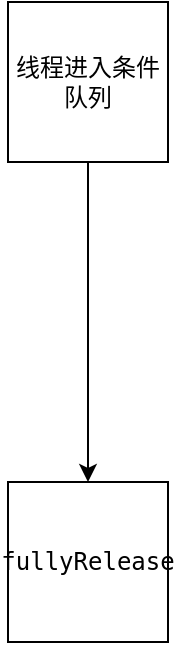 <mxfile version="22.1.0" type="github">
  <diagram name="第 1 页" id="Zw--KjR_lLqDmIyoBcCK">
    <mxGraphModel dx="823" dy="543" grid="1" gridSize="10" guides="1" tooltips="1" connect="1" arrows="1" fold="1" page="1" pageScale="1" pageWidth="827" pageHeight="1169" math="0" shadow="0">
      <root>
        <mxCell id="0" />
        <mxCell id="1" parent="0" />
        <mxCell id="rbmnByKA2b7uLXRPWCh0-4" style="edgeStyle=orthogonalEdgeStyle;rounded=0;orthogonalLoop=1;jettySize=auto;html=1;exitX=0.5;exitY=1;exitDx=0;exitDy=0;entryX=0.5;entryY=0;entryDx=0;entryDy=0;" edge="1" parent="1" source="rbmnByKA2b7uLXRPWCh0-1" target="rbmnByKA2b7uLXRPWCh0-2">
          <mxGeometry relative="1" as="geometry" />
        </mxCell>
        <mxCell id="rbmnByKA2b7uLXRPWCh0-1" value="线程进入条件队列&lt;br&gt;" style="whiteSpace=wrap;html=1;aspect=fixed;" vertex="1" parent="1">
          <mxGeometry x="374" y="90" width="80" height="80" as="geometry" />
        </mxCell>
        <mxCell id="rbmnByKA2b7uLXRPWCh0-2" value="&lt;div data-docx-has-block-data=&quot;false&quot; data-page-id=&quot;JWIHdLKR7os5VGxqLkpcncQonbc&quot;&gt;&lt;div class=&quot;old-record-id-doxcnqOImzUzMqzDm0bQGp4zcqm&quot;&gt;&lt;code&gt;fullyRelease&lt;/code&gt;&lt;/div&gt;&lt;/div&gt;" style="whiteSpace=wrap;html=1;aspect=fixed;" vertex="1" parent="1">
          <mxGeometry x="374" y="330" width="80" height="80" as="geometry" />
        </mxCell>
      </root>
    </mxGraphModel>
  </diagram>
</mxfile>
